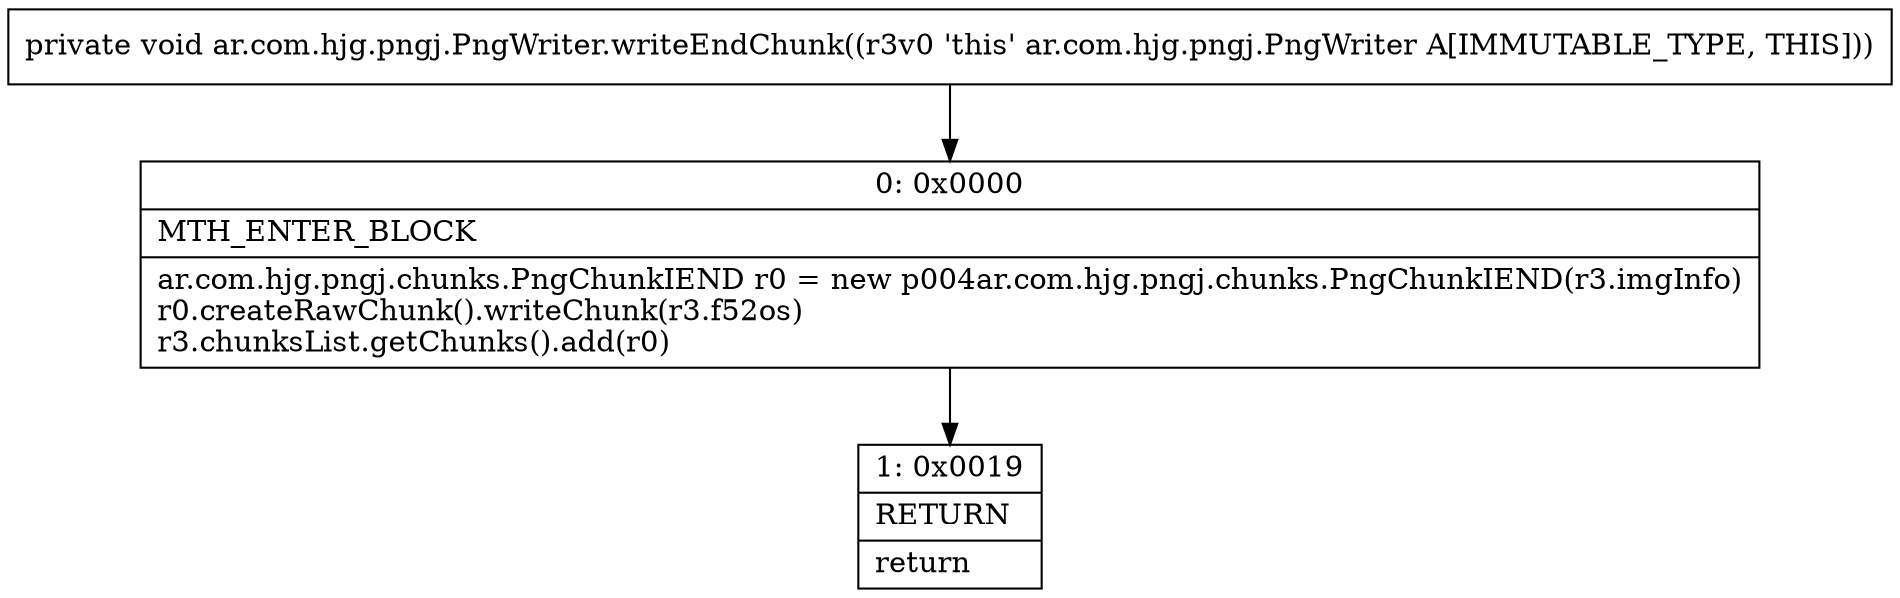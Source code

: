 digraph "CFG forar.com.hjg.pngj.PngWriter.writeEndChunk()V" {
Node_0 [shape=record,label="{0\:\ 0x0000|MTH_ENTER_BLOCK\l|ar.com.hjg.pngj.chunks.PngChunkIEND r0 = new p004ar.com.hjg.pngj.chunks.PngChunkIEND(r3.imgInfo)\lr0.createRawChunk().writeChunk(r3.f52os)\lr3.chunksList.getChunks().add(r0)\l}"];
Node_1 [shape=record,label="{1\:\ 0x0019|RETURN\l|return\l}"];
MethodNode[shape=record,label="{private void ar.com.hjg.pngj.PngWriter.writeEndChunk((r3v0 'this' ar.com.hjg.pngj.PngWriter A[IMMUTABLE_TYPE, THIS])) }"];
MethodNode -> Node_0;
Node_0 -> Node_1;
}

